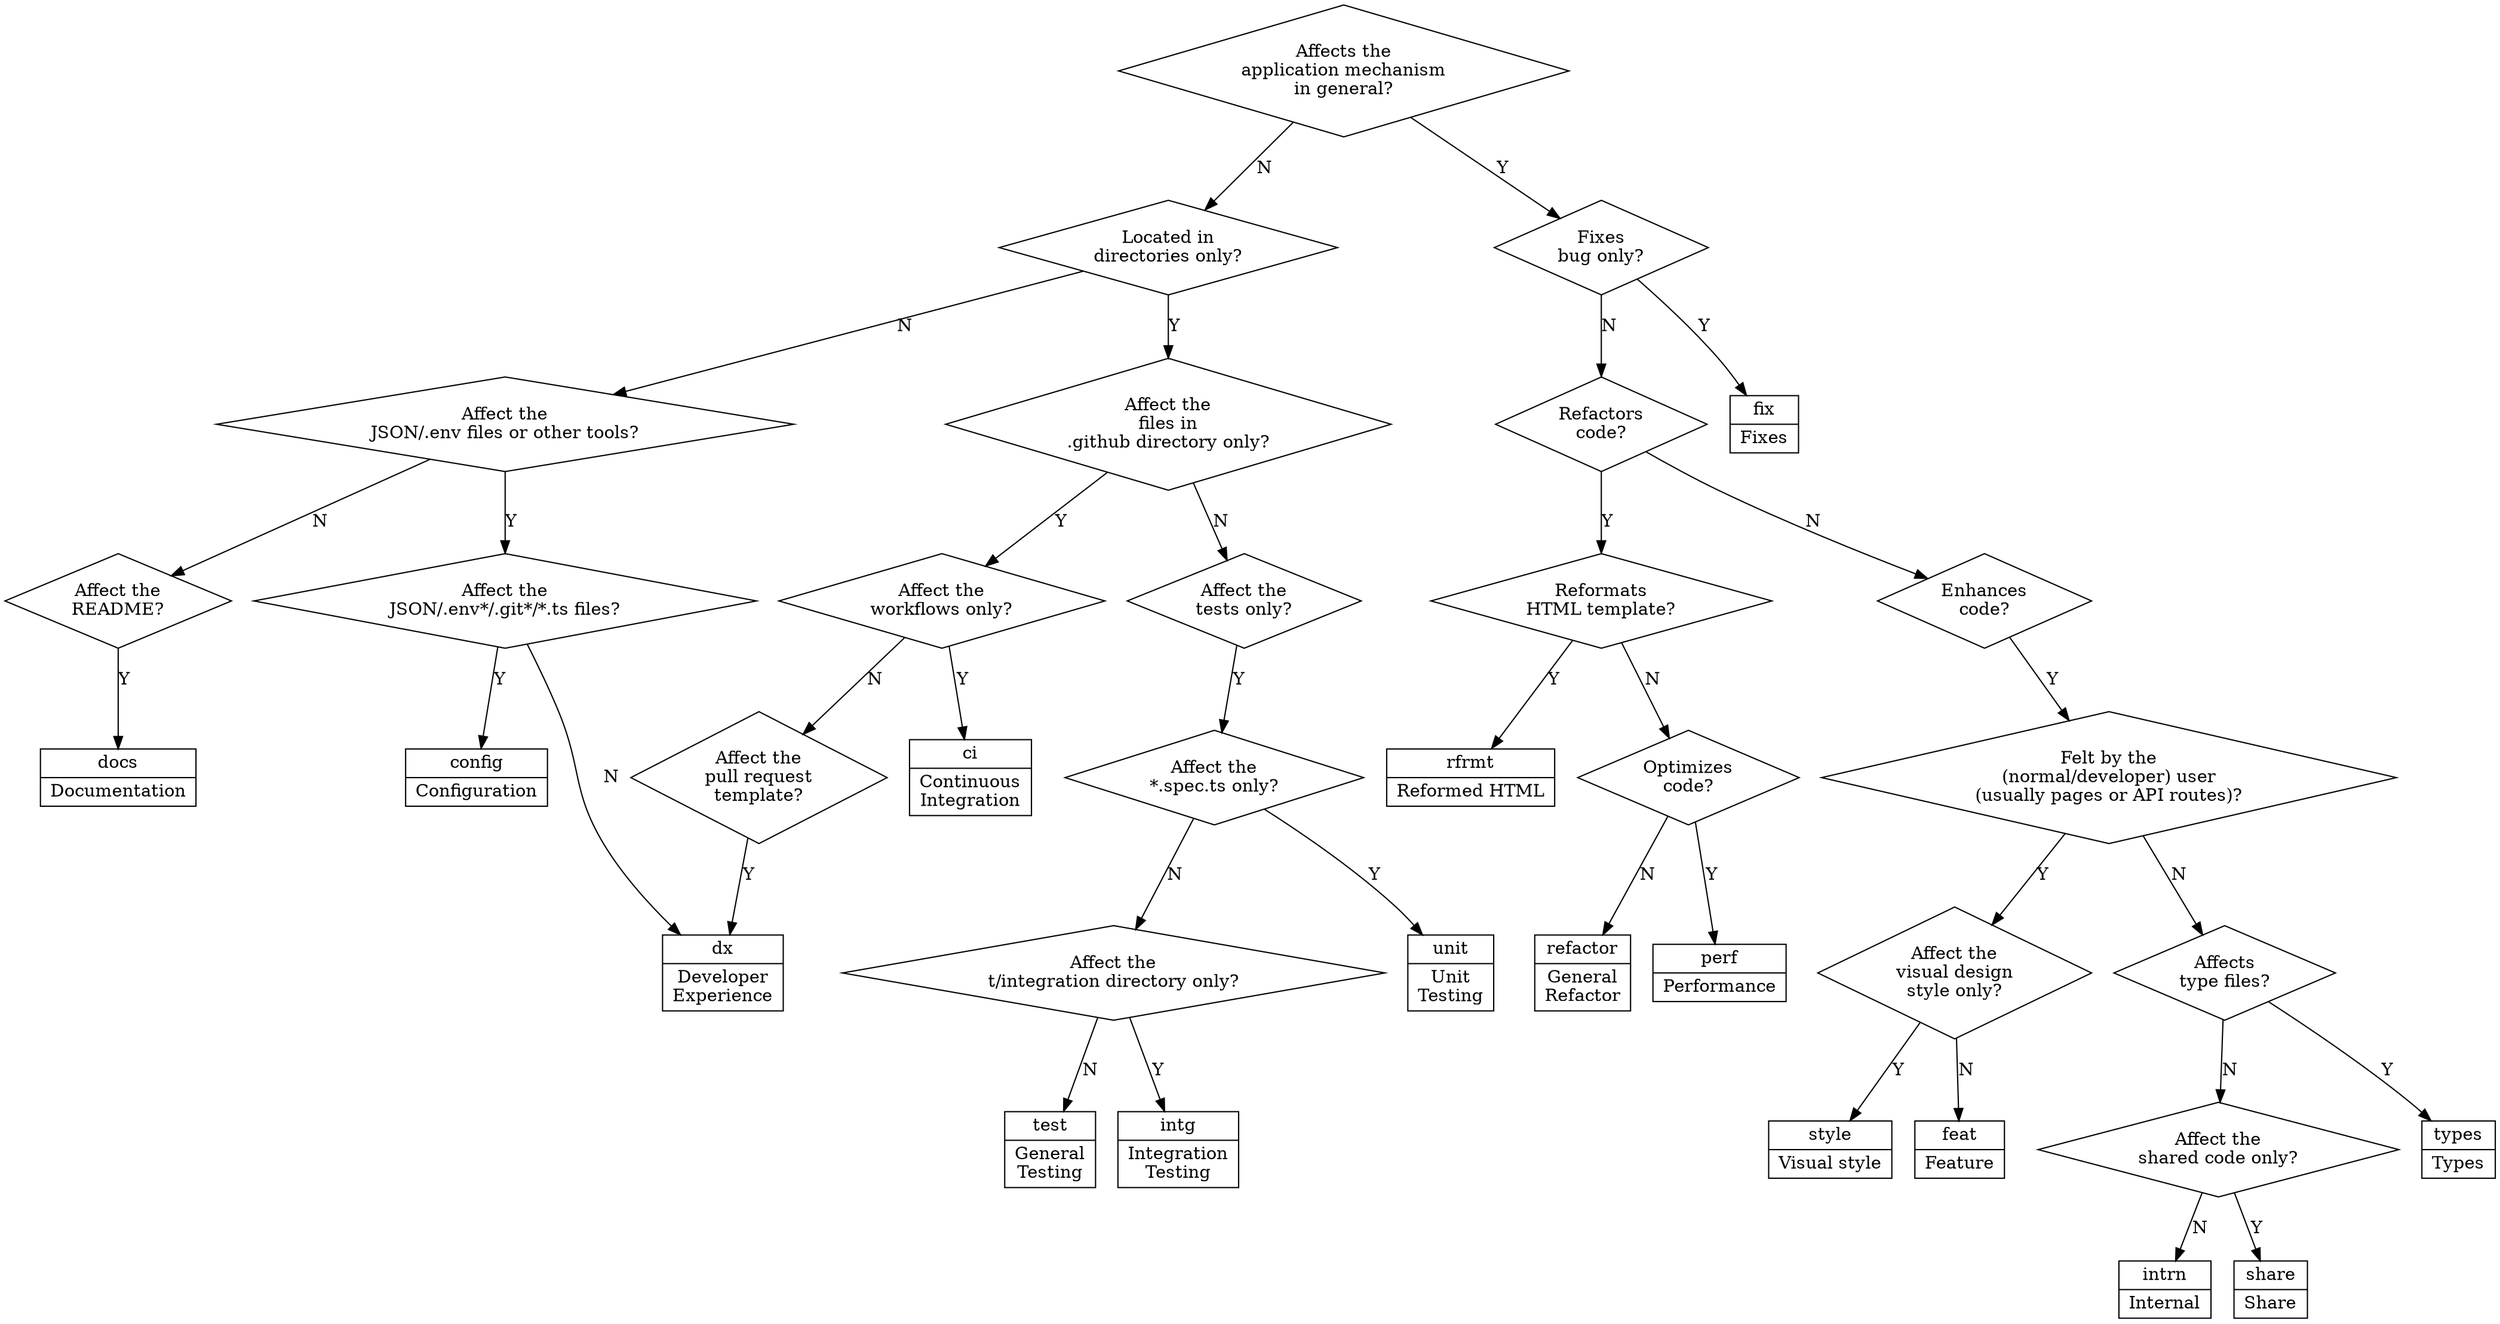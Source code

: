 // Command to compile: dot -T png dx/commit_type_guide.dot -o dx/commit_type_guide.png
digraph {
	node [ shape="record" ]

	{
		node [ shape = "diamond" ]
		affects_application [ label = "Affects the\napplication mechanism\nin general?" ]
		is_directory_only [ label = "Located in\ndirectories only?" ]
		affects_tooling [ label = "Affect the\nJSON/.env files or other tools?" ]
		affects_config [ label = "Affect the\nJSON/.env*/.git*/*.ts files?" ]
		affects_readme [ label = "Affect the\nREADME?" ]
		affects_workflow_or_template [ label = "Affect the\nfiles in\n.github directory only?" ]
		affects_tests [ label = "Affect the\ntests only?" ]
		affects_unit_tests [ label = "Affect the\n*.spec.ts only?" ]
		affects_intg_tests [ label = "Affect the\nt/integration directory only?" ]
		affects_ci [ label = "Affect the\nworkflows only?" ]
		affects_pr_template [ label = "Affect the\npull request\ntemplate?" ]
		squash_bug [ label = "Fixes\nbug only?" ]
		refactor_code [ label = "Refactors\ncode?" ]
		affects_html_structure [ label = "Reformats\nHTML template?" ]
		optimize_code [ label = "Optimizes\ncode?" ]
		does_enhance [ label = "Enhances\ncode?" ]
		affects_style [ label = "Affect the\nvisual design\nstyle only?" ]
		affects_user [
			label = "Felt by the\n(normal/developer) user\n(usually pages or API routes)?"
		]
		affects_types [ label = "Affects\ntype files?" ]
		affects_shared [ label = "Affect the\nshared code only?" ]
	}

	config [ label = "{config|Configuration}" ]
	docs [ label = "{docs|Documentation}" ]
	ci [ label = "{ci|Continuous\nIntegration}" ]
	dx [ label = "{dx|Developer\nExperience}" ]
	style [ label = "{style|Visual style}" ]
	test [ label = "{test|General\nTesting}" ]
	unit [ label = "{unit|Unit\nTesting}" ]
	intg [ label = "{intg|Integration\nTesting}" ]
	fix [ label = "{fix|Fixes}" ]
	refactor [ label = "{refactor|General\nRefactor}" ]
	perf [ label = "{perf|Performance}" ]
	rfrmt [ label = "{rfrmt|Reformed HTML}" ]
	feat [ label = "{feat|Feature}" ]
	types [ label = "{types|Types}" ]
	intrn [ label = "{intrn|Internal}" ]
	share [ label = "{share|Share}" ]

	{
		edge [ label = "Y" ]
		affects_application -> squash_bug
		is_directory_only -> affects_workflow_or_template
		affects_workflow_or_template -> affects_ci
		affects_tooling -> affects_config
		affects_config -> config
		affects_readme -> docs
		affects_ci -> ci
		affects_pr_template -> dx
		affects_tests -> affects_unit_tests
		affects_unit_tests -> unit
		affects_intg_tests -> intg
		squash_bug -> fix
		refactor_code -> affects_html_structure
		affects_html_structure -> rfrmt
		optimize_code -> perf
		does_enhance -> affects_user
		affects_user -> affects_style
		affects_style -> style
		affects_types -> types
		affects_shared -> share
	}

	{
		edge [ label = "N" ]
		affects_application -> is_directory_only
		is_directory_only -> affects_tooling
		affects_tooling -> affects_readme
		affects_workflow_or_template -> affects_tests
		affects_ci -> affects_pr_template
		affects_config -> dx
		affects_unit_tests -> affects_intg_tests
		affects_intg_tests -> test
		squash_bug -> refactor_code
		affects_html_structure -> optimize_code
		optimize_code -> refactor
		refactor_code -> does_enhance
		affects_style -> feat
		affects_user -> affects_types
		affects_types -> affects_shared
		affects_shared -> intrn
	}
}
